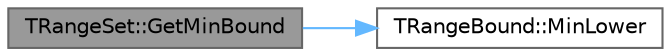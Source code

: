 digraph "TRangeSet::GetMinBound"
{
 // INTERACTIVE_SVG=YES
 // LATEX_PDF_SIZE
  bgcolor="transparent";
  edge [fontname=Helvetica,fontsize=10,labelfontname=Helvetica,labelfontsize=10];
  node [fontname=Helvetica,fontsize=10,shape=box,height=0.2,width=0.4];
  rankdir="LR";
  Node1 [id="Node000001",label="TRangeSet::GetMinBound",height=0.2,width=0.4,color="gray40", fillcolor="grey60", style="filled", fontcolor="black",tooltip="Gets the range set's lowest bound."];
  Node1 -> Node2 [id="edge1_Node000001_Node000002",color="steelblue1",style="solid",tooltip=" "];
  Node2 [id="Node000002",label="TRangeBound::MinLower",height=0.2,width=0.4,color="grey40", fillcolor="white", style="filled",URL="$dc/d71/classTRangeBound.html#a1ecb60800c30deb1d4e93d3ec7d93775",tooltip="Returns the lesser of two lower bounds."];
}
